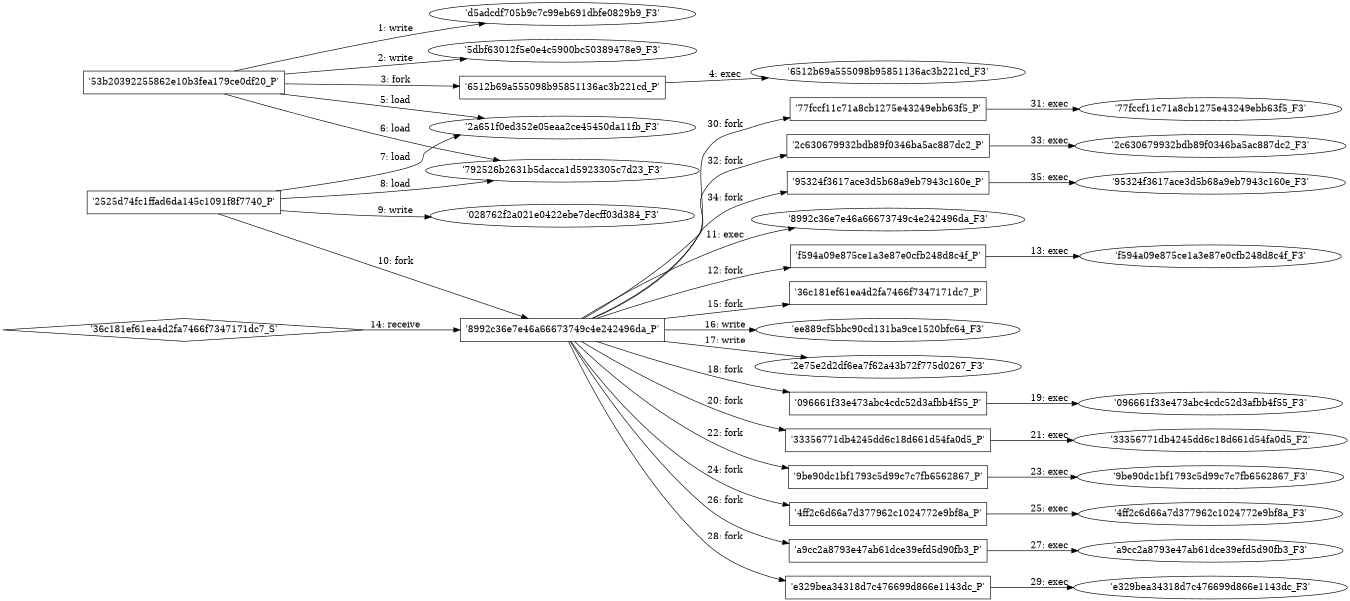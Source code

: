 digraph "D:\Learning\Paper\apt\基于CTI的攻击预警\Dataset\攻击图\ASGfromALLCTI\Reversing Multilayer .NET Malware.dot" {
rankdir="LR"
size="9"
fixedsize="false"
splines="true"
nodesep=0.3
ranksep=0
fontsize=10
overlap="scalexy"
engine= "neato"
	"'d5adcdf705b9c7c99eb691dbfe0829b9_F3'" [node_type=file shape=ellipse]
	"'53b20392255862e10b3fea179ce0df20_P'" [node_type=Process shape=box]
	"'53b20392255862e10b3fea179ce0df20_P'" -> "'d5adcdf705b9c7c99eb691dbfe0829b9_F3'" [label="1: write"]
	"'5dbf63012f5e0e4c5900bc50389478e9_F3'" [node_type=file shape=ellipse]
	"'53b20392255862e10b3fea179ce0df20_P'" [node_type=Process shape=box]
	"'53b20392255862e10b3fea179ce0df20_P'" -> "'5dbf63012f5e0e4c5900bc50389478e9_F3'" [label="2: write"]
	"'53b20392255862e10b3fea179ce0df20_P'" [node_type=Process shape=box]
	"'6512b69a555098b95851136ac3b221cd_P'" [node_type=Process shape=box]
	"'53b20392255862e10b3fea179ce0df20_P'" -> "'6512b69a555098b95851136ac3b221cd_P'" [label="3: fork"]
	"'6512b69a555098b95851136ac3b221cd_P'" [node_type=Process shape=box]
	"'6512b69a555098b95851136ac3b221cd_F3'" [node_type=File shape=ellipse]
	"'6512b69a555098b95851136ac3b221cd_P'" -> "'6512b69a555098b95851136ac3b221cd_F3'" [label="4: exec"]
	"'2a651f0ed352e05eaa2ce45450da11fb_F3'" [node_type=file shape=ellipse]
	"'53b20392255862e10b3fea179ce0df20_P'" [node_type=Process shape=box]
	"'53b20392255862e10b3fea179ce0df20_P'" -> "'2a651f0ed352e05eaa2ce45450da11fb_F3'" [label="5: load"]
	"'792526b2631b5dacca1d5923305c7d23_F3'" [node_type=file shape=ellipse]
	"'53b20392255862e10b3fea179ce0df20_P'" [node_type=Process shape=box]
	"'53b20392255862e10b3fea179ce0df20_P'" -> "'792526b2631b5dacca1d5923305c7d23_F3'" [label="6: load"]
	"'2a651f0ed352e05eaa2ce45450da11fb_F3'" [node_type=file shape=ellipse]
	"'2525d74fc1ffad6da145c1091f8f7740_P'" [node_type=Process shape=box]
	"'2525d74fc1ffad6da145c1091f8f7740_P'" -> "'2a651f0ed352e05eaa2ce45450da11fb_F3'" [label="7: load"]
	"'792526b2631b5dacca1d5923305c7d23_F3'" [node_type=file shape=ellipse]
	"'2525d74fc1ffad6da145c1091f8f7740_P'" [node_type=Process shape=box]
	"'2525d74fc1ffad6da145c1091f8f7740_P'" -> "'792526b2631b5dacca1d5923305c7d23_F3'" [label="8: load"]
	"'028762f2a021e0422ebe7decff03d384_F3'" [node_type=file shape=ellipse]
	"'2525d74fc1ffad6da145c1091f8f7740_P'" [node_type=Process shape=box]
	"'2525d74fc1ffad6da145c1091f8f7740_P'" -> "'028762f2a021e0422ebe7decff03d384_F3'" [label="9: write"]
	"'2525d74fc1ffad6da145c1091f8f7740_P'" [node_type=Process shape=box]
	"'8992c36e7e46a66673749c4e242496da_P'" [node_type=Process shape=box]
	"'2525d74fc1ffad6da145c1091f8f7740_P'" -> "'8992c36e7e46a66673749c4e242496da_P'" [label="10: fork"]
	"'8992c36e7e46a66673749c4e242496da_P'" [node_type=Process shape=box]
	"'8992c36e7e46a66673749c4e242496da_F3'" [node_type=File shape=ellipse]
	"'8992c36e7e46a66673749c4e242496da_P'" -> "'8992c36e7e46a66673749c4e242496da_F3'" [label="11: exec"]
	"'8992c36e7e46a66673749c4e242496da_P'" [node_type=Process shape=box]
	"'f594a09e875ce1a3e87e0cfb248d8c4f_P'" [node_type=Process shape=box]
	"'8992c36e7e46a66673749c4e242496da_P'" -> "'f594a09e875ce1a3e87e0cfb248d8c4f_P'" [label="12: fork"]
	"'f594a09e875ce1a3e87e0cfb248d8c4f_P'" [node_type=Process shape=box]
	"'f594a09e875ce1a3e87e0cfb248d8c4f_F3'" [node_type=File shape=ellipse]
	"'f594a09e875ce1a3e87e0cfb248d8c4f_P'" -> "'f594a09e875ce1a3e87e0cfb248d8c4f_F3'" [label="13: exec"]
	"'8992c36e7e46a66673749c4e242496da_P'" [node_type=Process shape=box]
	"'36c181ef61ea4d2fa7466f7347171dc7_S'" [node_type=Socket shape=diamond]
	"'36c181ef61ea4d2fa7466f7347171dc7_S'" -> "'8992c36e7e46a66673749c4e242496da_P'" [label="14: receive"]
	"'8992c36e7e46a66673749c4e242496da_P'" [node_type=Process shape=box]
	"'36c181ef61ea4d2fa7466f7347171dc7_P'" [node_type=Process shape=box]
	"'8992c36e7e46a66673749c4e242496da_P'" -> "'36c181ef61ea4d2fa7466f7347171dc7_P'" [label="15: fork"]
	"'ee889cf5bbc90cd131ba9ce1520bfc64_F3'" [node_type=file shape=ellipse]
	"'8992c36e7e46a66673749c4e242496da_P'" [node_type=Process shape=box]
	"'8992c36e7e46a66673749c4e242496da_P'" -> "'ee889cf5bbc90cd131ba9ce1520bfc64_F3'" [label="16: write"]
	"'2e75e2d2df6ea7f62a43b72f775d0267_F3'" [node_type=file shape=ellipse]
	"'8992c36e7e46a66673749c4e242496da_P'" [node_type=Process shape=box]
	"'8992c36e7e46a66673749c4e242496da_P'" -> "'2e75e2d2df6ea7f62a43b72f775d0267_F3'" [label="17: write"]
	"'8992c36e7e46a66673749c4e242496da_P'" [node_type=Process shape=box]
	"'096661f33e473abc4cdc52d3afbb4f55_P'" [node_type=Process shape=box]
	"'8992c36e7e46a66673749c4e242496da_P'" -> "'096661f33e473abc4cdc52d3afbb4f55_P'" [label="18: fork"]
	"'096661f33e473abc4cdc52d3afbb4f55_P'" [node_type=Process shape=box]
	"'096661f33e473abc4cdc52d3afbb4f55_F3'" [node_type=File shape=ellipse]
	"'096661f33e473abc4cdc52d3afbb4f55_P'" -> "'096661f33e473abc4cdc52d3afbb4f55_F3'" [label="19: exec"]
	"'8992c36e7e46a66673749c4e242496da_P'" [node_type=Process shape=box]
	"'33356771db4245dd6c18d661d54fa0d5_P'" [node_type=Process shape=box]
	"'8992c36e7e46a66673749c4e242496da_P'" -> "'33356771db4245dd6c18d661d54fa0d5_P'" [label="20: fork"]
	"'33356771db4245dd6c18d661d54fa0d5_P'" [node_type=Process shape=box]
	"'33356771db4245dd6c18d661d54fa0d5_F2'" [node_type=File shape=ellipse]
	"'33356771db4245dd6c18d661d54fa0d5_P'" -> "'33356771db4245dd6c18d661d54fa0d5_F2'" [label="21: exec"]
	"'8992c36e7e46a66673749c4e242496da_P'" [node_type=Process shape=box]
	"'9be90dc1bf1793c5d99c7c7fb6562867_P'" [node_type=Process shape=box]
	"'8992c36e7e46a66673749c4e242496da_P'" -> "'9be90dc1bf1793c5d99c7c7fb6562867_P'" [label="22: fork"]
	"'9be90dc1bf1793c5d99c7c7fb6562867_P'" [node_type=Process shape=box]
	"'9be90dc1bf1793c5d99c7c7fb6562867_F3'" [node_type=File shape=ellipse]
	"'9be90dc1bf1793c5d99c7c7fb6562867_P'" -> "'9be90dc1bf1793c5d99c7c7fb6562867_F3'" [label="23: exec"]
	"'8992c36e7e46a66673749c4e242496da_P'" [node_type=Process shape=box]
	"'4ff2c6d66a7d377962c1024772e9bf8a_P'" [node_type=Process shape=box]
	"'8992c36e7e46a66673749c4e242496da_P'" -> "'4ff2c6d66a7d377962c1024772e9bf8a_P'" [label="24: fork"]
	"'4ff2c6d66a7d377962c1024772e9bf8a_P'" [node_type=Process shape=box]
	"'4ff2c6d66a7d377962c1024772e9bf8a_F3'" [node_type=File shape=ellipse]
	"'4ff2c6d66a7d377962c1024772e9bf8a_P'" -> "'4ff2c6d66a7d377962c1024772e9bf8a_F3'" [label="25: exec"]
	"'8992c36e7e46a66673749c4e242496da_P'" [node_type=Process shape=box]
	"'a9cc2a8793e47ab61dce39efd5d90fb3_P'" [node_type=Process shape=box]
	"'8992c36e7e46a66673749c4e242496da_P'" -> "'a9cc2a8793e47ab61dce39efd5d90fb3_P'" [label="26: fork"]
	"'a9cc2a8793e47ab61dce39efd5d90fb3_P'" [node_type=Process shape=box]
	"'a9cc2a8793e47ab61dce39efd5d90fb3_F3'" [node_type=File shape=ellipse]
	"'a9cc2a8793e47ab61dce39efd5d90fb3_P'" -> "'a9cc2a8793e47ab61dce39efd5d90fb3_F3'" [label="27: exec"]
	"'8992c36e7e46a66673749c4e242496da_P'" [node_type=Process shape=box]
	"'e329bea34318d7c476699d866e1143dc_P'" [node_type=Process shape=box]
	"'8992c36e7e46a66673749c4e242496da_P'" -> "'e329bea34318d7c476699d866e1143dc_P'" [label="28: fork"]
	"'e329bea34318d7c476699d866e1143dc_P'" [node_type=Process shape=box]
	"'e329bea34318d7c476699d866e1143dc_F3'" [node_type=File shape=ellipse]
	"'e329bea34318d7c476699d866e1143dc_P'" -> "'e329bea34318d7c476699d866e1143dc_F3'" [label="29: exec"]
	"'8992c36e7e46a66673749c4e242496da_P'" [node_type=Process shape=box]
	"'77fccf11c71a8cb1275e43249ebb63f5_P'" [node_type=Process shape=box]
	"'8992c36e7e46a66673749c4e242496da_P'" -> "'77fccf11c71a8cb1275e43249ebb63f5_P'" [label="30: fork"]
	"'77fccf11c71a8cb1275e43249ebb63f5_P'" [node_type=Process shape=box]
	"'77fccf11c71a8cb1275e43249ebb63f5_F3'" [node_type=File shape=ellipse]
	"'77fccf11c71a8cb1275e43249ebb63f5_P'" -> "'77fccf11c71a8cb1275e43249ebb63f5_F3'" [label="31: exec"]
	"'8992c36e7e46a66673749c4e242496da_P'" [node_type=Process shape=box]
	"'2c630679932bdb89f0346ba5ac887dc2_P'" [node_type=Process shape=box]
	"'8992c36e7e46a66673749c4e242496da_P'" -> "'2c630679932bdb89f0346ba5ac887dc2_P'" [label="32: fork"]
	"'2c630679932bdb89f0346ba5ac887dc2_P'" [node_type=Process shape=box]
	"'2c630679932bdb89f0346ba5ac887dc2_F3'" [node_type=File shape=ellipse]
	"'2c630679932bdb89f0346ba5ac887dc2_P'" -> "'2c630679932bdb89f0346ba5ac887dc2_F3'" [label="33: exec"]
	"'8992c36e7e46a66673749c4e242496da_P'" [node_type=Process shape=box]
	"'95324f3617ace3d5b68a9eb7943c160e_P'" [node_type=Process shape=box]
	"'8992c36e7e46a66673749c4e242496da_P'" -> "'95324f3617ace3d5b68a9eb7943c160e_P'" [label="34: fork"]
	"'95324f3617ace3d5b68a9eb7943c160e_P'" [node_type=Process shape=box]
	"'95324f3617ace3d5b68a9eb7943c160e_F3'" [node_type=File shape=ellipse]
	"'95324f3617ace3d5b68a9eb7943c160e_P'" -> "'95324f3617ace3d5b68a9eb7943c160e_F3'" [label="35: exec"]
}
